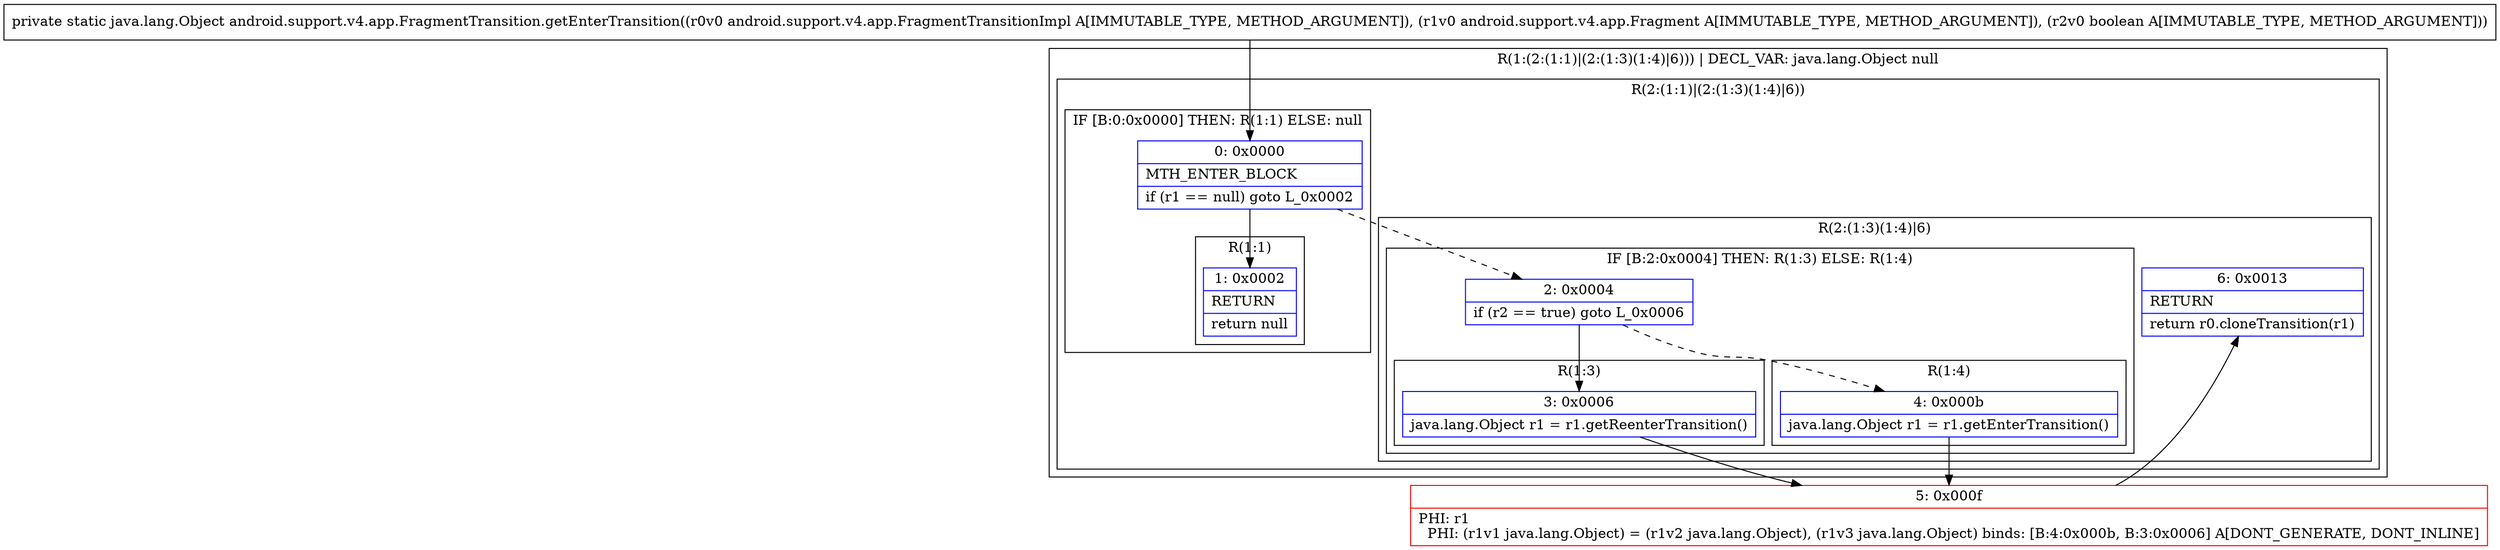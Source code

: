 digraph "CFG forandroid.support.v4.app.FragmentTransition.getEnterTransition(Landroid\/support\/v4\/app\/FragmentTransitionImpl;Landroid\/support\/v4\/app\/Fragment;Z)Ljava\/lang\/Object;" {
subgraph cluster_Region_454863001 {
label = "R(1:(2:(1:1)|(2:(1:3)(1:4)|6))) | DECL_VAR: java.lang.Object null\l";
node [shape=record,color=blue];
subgraph cluster_Region_472719444 {
label = "R(2:(1:1)|(2:(1:3)(1:4)|6))";
node [shape=record,color=blue];
subgraph cluster_IfRegion_1701137124 {
label = "IF [B:0:0x0000] THEN: R(1:1) ELSE: null";
node [shape=record,color=blue];
Node_0 [shape=record,label="{0\:\ 0x0000|MTH_ENTER_BLOCK\l|if (r1 == null) goto L_0x0002\l}"];
subgraph cluster_Region_675736612 {
label = "R(1:1)";
node [shape=record,color=blue];
Node_1 [shape=record,label="{1\:\ 0x0002|RETURN\l|return null\l}"];
}
}
subgraph cluster_Region_1457570261 {
label = "R(2:(1:3)(1:4)|6)";
node [shape=record,color=blue];
subgraph cluster_IfRegion_599418077 {
label = "IF [B:2:0x0004] THEN: R(1:3) ELSE: R(1:4)";
node [shape=record,color=blue];
Node_2 [shape=record,label="{2\:\ 0x0004|if (r2 == true) goto L_0x0006\l}"];
subgraph cluster_Region_1847278177 {
label = "R(1:3)";
node [shape=record,color=blue];
Node_3 [shape=record,label="{3\:\ 0x0006|java.lang.Object r1 = r1.getReenterTransition()\l}"];
}
subgraph cluster_Region_1308057016 {
label = "R(1:4)";
node [shape=record,color=blue];
Node_4 [shape=record,label="{4\:\ 0x000b|java.lang.Object r1 = r1.getEnterTransition()\l}"];
}
}
Node_6 [shape=record,label="{6\:\ 0x0013|RETURN\l|return r0.cloneTransition(r1)\l}"];
}
}
}
Node_5 [shape=record,color=red,label="{5\:\ 0x000f|PHI: r1 \l  PHI: (r1v1 java.lang.Object) = (r1v2 java.lang.Object), (r1v3 java.lang.Object) binds: [B:4:0x000b, B:3:0x0006] A[DONT_GENERATE, DONT_INLINE]\l}"];
MethodNode[shape=record,label="{private static java.lang.Object android.support.v4.app.FragmentTransition.getEnterTransition((r0v0 android.support.v4.app.FragmentTransitionImpl A[IMMUTABLE_TYPE, METHOD_ARGUMENT]), (r1v0 android.support.v4.app.Fragment A[IMMUTABLE_TYPE, METHOD_ARGUMENT]), (r2v0 boolean A[IMMUTABLE_TYPE, METHOD_ARGUMENT])) }"];
MethodNode -> Node_0;
Node_0 -> Node_1;
Node_0 -> Node_2[style=dashed];
Node_2 -> Node_3;
Node_2 -> Node_4[style=dashed];
Node_3 -> Node_5;
Node_4 -> Node_5;
Node_5 -> Node_6;
}

